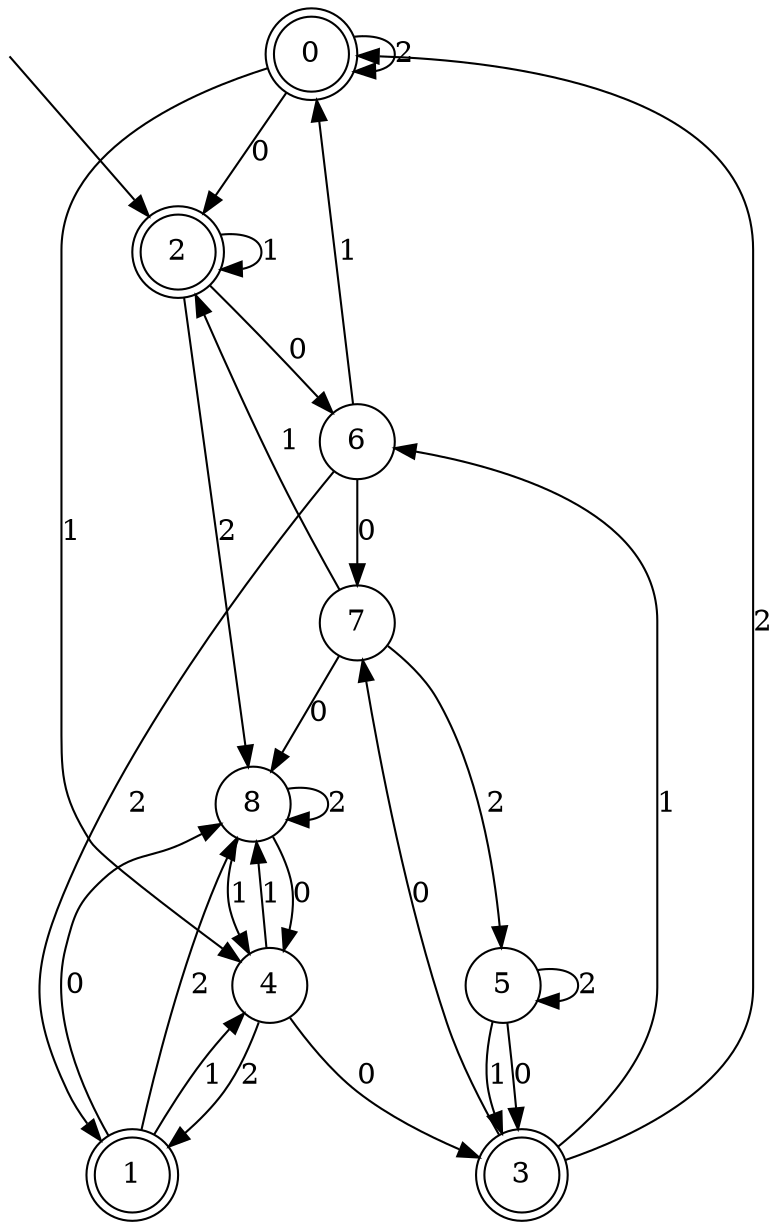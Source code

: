 digraph g {

	s0 [shape="doublecircle" label="0"];
	s1 [shape="doublecircle" label="1"];
	s2 [shape="doublecircle" label="2"];
	s3 [shape="doublecircle" label="3"];
	s4 [shape="circle" label="4"];
	s5 [shape="circle" label="5"];
	s6 [shape="circle" label="6"];
	s7 [shape="circle" label="7"];
	s8 [shape="circle" label="8"];
	s0 -> s2 [label="0"];
	s0 -> s4 [label="1"];
	s0 -> s0 [label="2"];
	s1 -> s8 [label="0"];
	s1 -> s4 [label="1"];
	s1 -> s8 [label="2"];
	s2 -> s6 [label="0"];
	s2 -> s2 [label="1"];
	s2 -> s8 [label="2"];
	s3 -> s7 [label="0"];
	s3 -> s6 [label="1"];
	s3 -> s0 [label="2"];
	s4 -> s3 [label="0"];
	s4 -> s8 [label="1"];
	s4 -> s1 [label="2"];
	s5 -> s3 [label="0"];
	s5 -> s3 [label="1"];
	s5 -> s5 [label="2"];
	s6 -> s7 [label="0"];
	s6 -> s0 [label="1"];
	s6 -> s1 [label="2"];
	s7 -> s8 [label="0"];
	s7 -> s2 [label="1"];
	s7 -> s5 [label="2"];
	s8 -> s4 [label="0"];
	s8 -> s4 [label="1"];
	s8 -> s8 [label="2"];

__start0 [label="" shape="none" width="0" height="0"];
__start0 -> s2;

}
